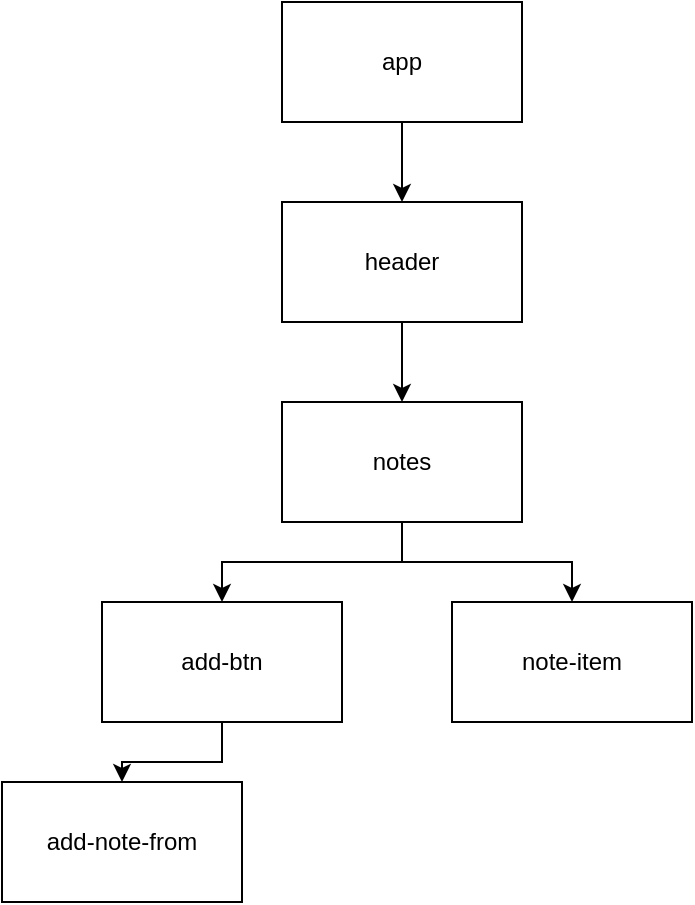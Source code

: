<mxfile version="14.3.1" type="github">
  <diagram id="w7zwQQ-e7MEviPHY8NQ5" name="Page-1">
    <mxGraphModel dx="868" dy="440" grid="1" gridSize="10" guides="1" tooltips="1" connect="1" arrows="1" fold="1" page="1" pageScale="1" pageWidth="850" pageHeight="1100" math="0" shadow="0">
      <root>
        <mxCell id="0" />
        <mxCell id="1" parent="0" />
        <mxCell id="HTgaUMEMDEaOwpnEh1lh-3" style="edgeStyle=orthogonalEdgeStyle;rounded=0;orthogonalLoop=1;jettySize=auto;html=1;exitX=0.5;exitY=1;exitDx=0;exitDy=0;entryX=0.5;entryY=0;entryDx=0;entryDy=0;" edge="1" parent="1" source="HTgaUMEMDEaOwpnEh1lh-1" target="HTgaUMEMDEaOwpnEh1lh-2">
          <mxGeometry relative="1" as="geometry" />
        </mxCell>
        <mxCell id="HTgaUMEMDEaOwpnEh1lh-1" value="app" style="rounded=0;whiteSpace=wrap;html=1;" vertex="1" parent="1">
          <mxGeometry x="340" y="30" width="120" height="60" as="geometry" />
        </mxCell>
        <mxCell id="HTgaUMEMDEaOwpnEh1lh-5" style="edgeStyle=orthogonalEdgeStyle;rounded=0;orthogonalLoop=1;jettySize=auto;html=1;exitX=0.5;exitY=1;exitDx=0;exitDy=0;entryX=0.5;entryY=0;entryDx=0;entryDy=0;" edge="1" parent="1" source="HTgaUMEMDEaOwpnEh1lh-2" target="HTgaUMEMDEaOwpnEh1lh-4">
          <mxGeometry relative="1" as="geometry" />
        </mxCell>
        <mxCell id="HTgaUMEMDEaOwpnEh1lh-2" value="header" style="rounded=0;whiteSpace=wrap;html=1;" vertex="1" parent="1">
          <mxGeometry x="340" y="130" width="120" height="60" as="geometry" />
        </mxCell>
        <mxCell id="HTgaUMEMDEaOwpnEh1lh-7" style="edgeStyle=orthogonalEdgeStyle;rounded=0;orthogonalLoop=1;jettySize=auto;html=1;exitX=0.5;exitY=1;exitDx=0;exitDy=0;entryX=0.5;entryY=0;entryDx=0;entryDy=0;" edge="1" parent="1" source="HTgaUMEMDEaOwpnEh1lh-4" target="HTgaUMEMDEaOwpnEh1lh-6">
          <mxGeometry relative="1" as="geometry" />
        </mxCell>
        <mxCell id="HTgaUMEMDEaOwpnEh1lh-9" style="edgeStyle=orthogonalEdgeStyle;rounded=0;orthogonalLoop=1;jettySize=auto;html=1;exitX=0.5;exitY=1;exitDx=0;exitDy=0;entryX=0.5;entryY=0;entryDx=0;entryDy=0;" edge="1" parent="1" source="HTgaUMEMDEaOwpnEh1lh-4" target="HTgaUMEMDEaOwpnEh1lh-8">
          <mxGeometry relative="1" as="geometry" />
        </mxCell>
        <mxCell id="HTgaUMEMDEaOwpnEh1lh-4" value="notes" style="rounded=0;whiteSpace=wrap;html=1;" vertex="1" parent="1">
          <mxGeometry x="340" y="230" width="120" height="60" as="geometry" />
        </mxCell>
        <mxCell id="HTgaUMEMDEaOwpnEh1lh-12" style="edgeStyle=orthogonalEdgeStyle;rounded=0;orthogonalLoop=1;jettySize=auto;html=1;exitX=0.5;exitY=1;exitDx=0;exitDy=0;entryX=0.5;entryY=0;entryDx=0;entryDy=0;" edge="1" parent="1" source="HTgaUMEMDEaOwpnEh1lh-6" target="HTgaUMEMDEaOwpnEh1lh-10">
          <mxGeometry relative="1" as="geometry" />
        </mxCell>
        <mxCell id="HTgaUMEMDEaOwpnEh1lh-6" value="add-btn" style="rounded=0;whiteSpace=wrap;html=1;" vertex="1" parent="1">
          <mxGeometry x="250" y="330" width="120" height="60" as="geometry" />
        </mxCell>
        <mxCell id="HTgaUMEMDEaOwpnEh1lh-8" value="note-item" style="rounded=0;whiteSpace=wrap;html=1;" vertex="1" parent="1">
          <mxGeometry x="425" y="330" width="120" height="60" as="geometry" />
        </mxCell>
        <mxCell id="HTgaUMEMDEaOwpnEh1lh-10" value="add-note-from" style="rounded=0;whiteSpace=wrap;html=1;" vertex="1" parent="1">
          <mxGeometry x="200" y="420" width="120" height="60" as="geometry" />
        </mxCell>
      </root>
    </mxGraphModel>
  </diagram>
</mxfile>

